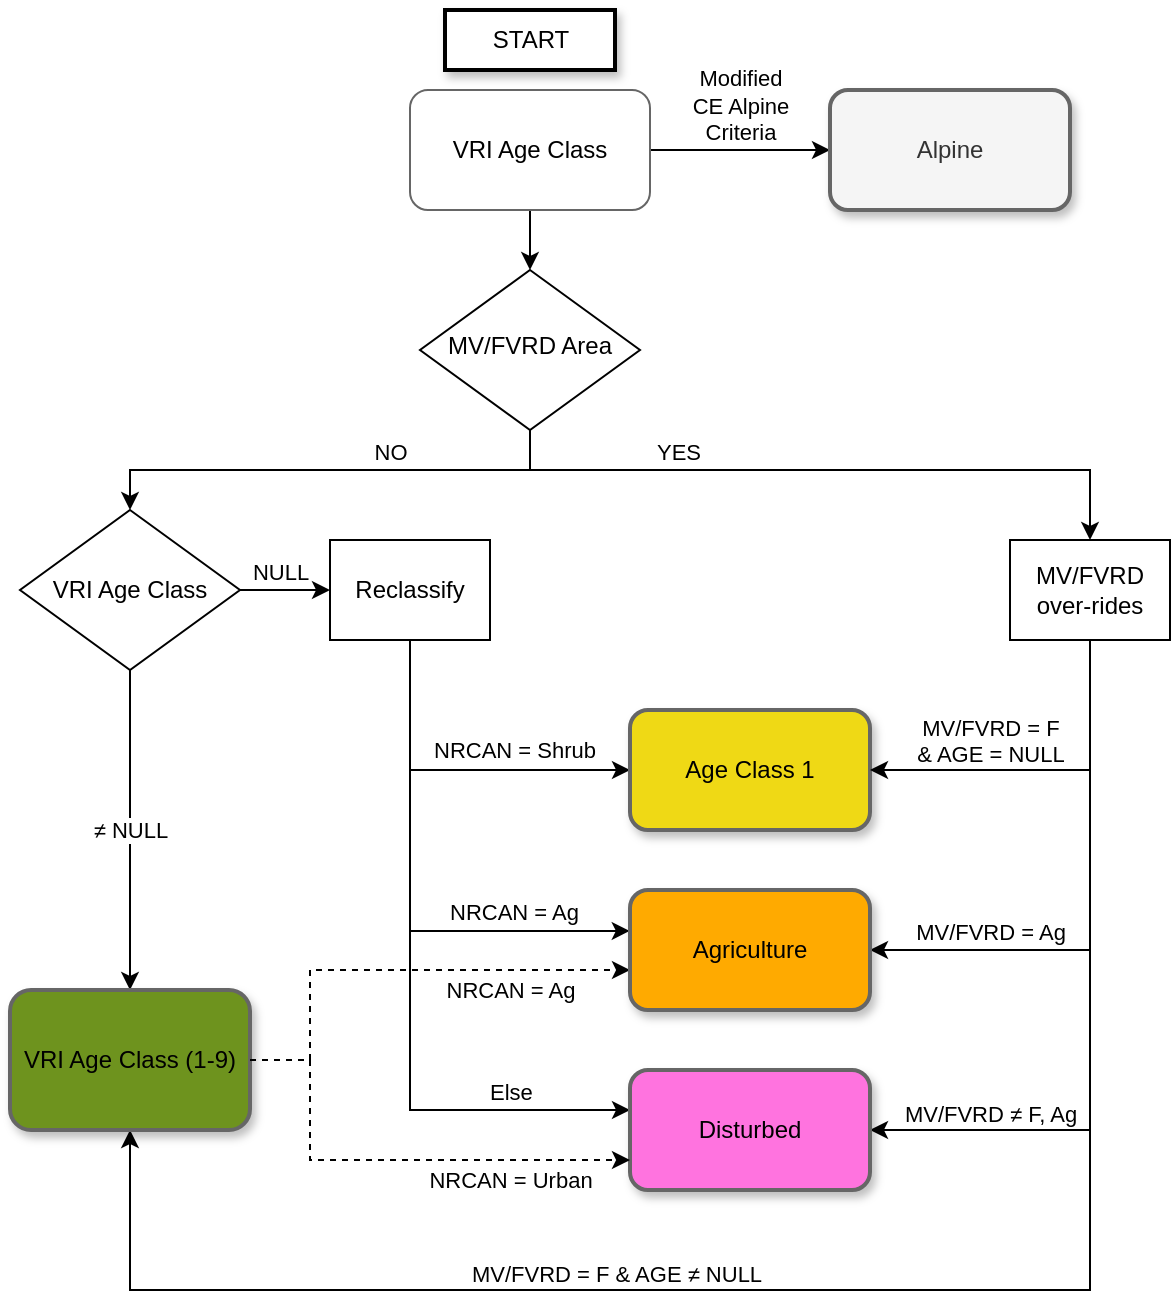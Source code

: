 <mxfile version="20.2.7" type="github">
  <diagram id="C5RBs43oDa-KdzZeNtuy" name="Page-1">
    <mxGraphModel dx="1808" dy="548" grid="1" gridSize="10" guides="1" tooltips="1" connect="1" arrows="1" fold="1" page="1" pageScale="1" pageWidth="827" pageHeight="1169" math="0" shadow="0">
      <root>
        <mxCell id="WIyWlLk6GJQsqaUBKTNV-0" />
        <mxCell id="WIyWlLk6GJQsqaUBKTNV-1" parent="WIyWlLk6GJQsqaUBKTNV-0" />
        <mxCell id="ueiq7wPYFO3_b5HzsMcq-4" value="Modified&lt;br&gt;CE Alpine&lt;br&gt;Criteria" style="edgeStyle=orthogonalEdgeStyle;rounded=0;orthogonalLoop=1;jettySize=auto;html=1;verticalAlign=bottom;exitX=1;exitY=0.5;exitDx=0;exitDy=0;" parent="WIyWlLk6GJQsqaUBKTNV-1" source="kIeemwHblsIFQWVnTqll-1" target="ueiq7wPYFO3_b5HzsMcq-3" edge="1">
          <mxGeometry relative="1" as="geometry">
            <mxPoint x="-810" y="285" as="sourcePoint" />
          </mxGeometry>
        </mxCell>
        <mxCell id="ueiq7wPYFO3_b5HzsMcq-6" value="NRCAN = Ag" style="edgeStyle=orthogonalEdgeStyle;rounded=0;orthogonalLoop=1;jettySize=auto;html=1;labelPosition=right;verticalLabelPosition=top;align=left;verticalAlign=bottom;entryX=-0.001;entryY=0.341;entryDx=0;entryDy=0;entryPerimeter=0;" parent="WIyWlLk6GJQsqaUBKTNV-1" source="ueiq7wPYFO3_b5HzsMcq-1" target="u6n3ilZ5qnTQI06MdBP8-13" edge="1">
          <mxGeometry x="0.284" relative="1" as="geometry">
            <Array as="points">
              <mxPoint x="-600" y="611" />
            </Array>
            <mxPoint x="-440" y="570" as="targetPoint" />
            <mxPoint as="offset" />
          </mxGeometry>
        </mxCell>
        <mxCell id="ueiq7wPYFO3_b5HzsMcq-9" value="NRCAN = Shrub" style="edgeStyle=orthogonalEdgeStyle;rounded=0;orthogonalLoop=1;jettySize=auto;html=1;" parent="WIyWlLk6GJQsqaUBKTNV-1" source="ueiq7wPYFO3_b5HzsMcq-1" target="ueiq7wPYFO3_b5HzsMcq-8" edge="1">
          <mxGeometry x="0.333" y="10" relative="1" as="geometry">
            <Array as="points">
              <mxPoint x="-600" y="530" />
            </Array>
            <mxPoint as="offset" />
          </mxGeometry>
        </mxCell>
        <mxCell id="u6n3ilZ5qnTQI06MdBP8-18" value="Else" style="edgeStyle=orthogonalEdgeStyle;rounded=0;orthogonalLoop=1;jettySize=auto;html=1;labelPosition=right;verticalLabelPosition=top;align=left;verticalAlign=bottom;" parent="WIyWlLk6GJQsqaUBKTNV-1" source="ueiq7wPYFO3_b5HzsMcq-1" target="u6n3ilZ5qnTQI06MdBP8-17" edge="1">
          <mxGeometry x="0.579" relative="1" as="geometry">
            <Array as="points">
              <mxPoint x="-600" y="700" />
            </Array>
            <mxPoint as="offset" />
          </mxGeometry>
        </mxCell>
        <mxCell id="ueiq7wPYFO3_b5HzsMcq-1" value="Reclassify" style="whiteSpace=wrap;html=1;rounded=0;" parent="WIyWlLk6GJQsqaUBKTNV-1" vertex="1">
          <mxGeometry x="-640" y="415" width="80" height="50" as="geometry" />
        </mxCell>
        <mxCell id="ueiq7wPYFO3_b5HzsMcq-3" value="Alpine" style="whiteSpace=wrap;html=1;rounded=1;fillColor=#f5f5f5;fontColor=#333333;strokeColor=#666666;shadow=1;strokeWidth=2;" parent="WIyWlLk6GJQsqaUBKTNV-1" vertex="1">
          <mxGeometry x="-390" y="190" width="120" height="60" as="geometry" />
        </mxCell>
        <mxCell id="ueiq7wPYFO3_b5HzsMcq-8" value="Age Class 1" style="whiteSpace=wrap;html=1;rounded=1;fillColor=#efd915;strokeColor=#666666;shadow=1;strokeWidth=2;" parent="WIyWlLk6GJQsqaUBKTNV-1" vertex="1">
          <mxGeometry x="-490" y="500" width="120" height="60" as="geometry" />
        </mxCell>
        <mxCell id="kIeemwHblsIFQWVnTqll-4" style="edgeStyle=orthogonalEdgeStyle;rounded=0;orthogonalLoop=1;jettySize=auto;html=1;exitX=0.5;exitY=1;exitDx=0;exitDy=0;entryX=1;entryY=0.5;entryDx=0;entryDy=0;" edge="1" parent="WIyWlLk6GJQsqaUBKTNV-1" source="ueiq7wPYFO3_b5HzsMcq-11" target="u6n3ilZ5qnTQI06MdBP8-17">
          <mxGeometry relative="1" as="geometry">
            <Array as="points">
              <mxPoint x="-260" y="465" />
              <mxPoint x="-260" y="710" />
            </Array>
          </mxGeometry>
        </mxCell>
        <mxCell id="kIeemwHblsIFQWVnTqll-7" value="MV/FVRD&amp;nbsp;&lt;span style=&quot;text-align: left;&quot;&gt;≠&lt;/span&gt;&amp;nbsp;F, Ag" style="edgeLabel;html=1;align=center;verticalAlign=bottom;resizable=0;points=[];" vertex="1" connectable="0" parent="kIeemwHblsIFQWVnTqll-4">
          <mxGeometry x="-0.158" relative="1" as="geometry">
            <mxPoint x="-50" y="96" as="offset" />
          </mxGeometry>
        </mxCell>
        <mxCell id="kIeemwHblsIFQWVnTqll-8" value="&lt;span style=&quot;color: rgb(0, 0, 0); font-family: Helvetica; font-size: 11px; font-style: normal; font-variant-ligatures: normal; font-variant-caps: normal; font-weight: 400; letter-spacing: normal; orphans: 2; text-align: left; text-indent: 0px; text-transform: none; widows: 2; word-spacing: 0px; -webkit-text-stroke-width: 0px; background-color: rgb(255, 255, 255); text-decoration-thickness: initial; text-decoration-style: initial; text-decoration-color: initial; float: none; display: inline !important;&quot;&gt;MV/FVRD = Ag&lt;/span&gt;" style="edgeStyle=orthogonalEdgeStyle;rounded=0;orthogonalLoop=1;jettySize=auto;html=1;entryX=1;entryY=0.5;entryDx=0;entryDy=0;verticalAlign=bottom;" edge="1" parent="WIyWlLk6GJQsqaUBKTNV-1" source="ueiq7wPYFO3_b5HzsMcq-11" target="u6n3ilZ5qnTQI06MdBP8-13">
          <mxGeometry x="0.547" relative="1" as="geometry">
            <Array as="points">
              <mxPoint x="-260" y="620" />
            </Array>
            <mxPoint as="offset" />
          </mxGeometry>
        </mxCell>
        <mxCell id="kIeemwHblsIFQWVnTqll-9" style="edgeStyle=orthogonalEdgeStyle;rounded=0;orthogonalLoop=1;jettySize=auto;html=1;exitX=0.5;exitY=1;exitDx=0;exitDy=0;entryX=1;entryY=0.5;entryDx=0;entryDy=0;" edge="1" parent="WIyWlLk6GJQsqaUBKTNV-1" source="ueiq7wPYFO3_b5HzsMcq-11" target="ueiq7wPYFO3_b5HzsMcq-8">
          <mxGeometry relative="1" as="geometry" />
        </mxCell>
        <mxCell id="kIeemwHblsIFQWVnTqll-11" value="&lt;span style=&quot;text-align: left;&quot;&gt;MV/FVRD = F&lt;/span&gt;&lt;br style=&quot;text-align: left;&quot;&gt;&lt;span style=&quot;text-align: left;&quot;&gt;&amp;amp; AGE = NULL&lt;/span&gt;" style="edgeLabel;html=1;align=center;verticalAlign=bottom;resizable=0;points=[];" vertex="1" connectable="0" parent="kIeemwHblsIFQWVnTqll-9">
          <mxGeometry x="0.074" y="1" relative="1" as="geometry">
            <mxPoint x="-21" y="-1" as="offset" />
          </mxGeometry>
        </mxCell>
        <mxCell id="kIeemwHblsIFQWVnTqll-12" style="edgeStyle=orthogonalEdgeStyle;rounded=0;orthogonalLoop=1;jettySize=auto;html=1;entryX=0.5;entryY=1;entryDx=0;entryDy=0;" edge="1" parent="WIyWlLk6GJQsqaUBKTNV-1" source="ueiq7wPYFO3_b5HzsMcq-11" target="u6n3ilZ5qnTQI06MdBP8-12">
          <mxGeometry relative="1" as="geometry">
            <mxPoint x="-740" y="770" as="targetPoint" />
            <Array as="points">
              <mxPoint x="-260" y="790" />
              <mxPoint x="-740" y="790" />
            </Array>
          </mxGeometry>
        </mxCell>
        <mxCell id="kIeemwHblsIFQWVnTqll-13" value="&lt;span style=&quot;text-align: left;&quot;&gt;MV/FVRD = F&amp;nbsp;&lt;/span&gt;&lt;span style=&quot;text-align: left;&quot;&gt;&amp;amp; AGE ≠ NULL&lt;/span&gt;" style="edgeLabel;html=1;align=center;verticalAlign=bottom;resizable=0;points=[];" vertex="1" connectable="0" parent="kIeemwHblsIFQWVnTqll-12">
          <mxGeometry x="0.316" relative="1" as="geometry">
            <mxPoint x="20" as="offset" />
          </mxGeometry>
        </mxCell>
        <mxCell id="ueiq7wPYFO3_b5HzsMcq-11" value="MV/FVRD &lt;br&gt;over-rides" style="whiteSpace=wrap;html=1;rounded=0;" parent="WIyWlLk6GJQsqaUBKTNV-1" vertex="1">
          <mxGeometry x="-300" y="415" width="80" height="50" as="geometry" />
        </mxCell>
        <mxCell id="u6n3ilZ5qnTQI06MdBP8-2" value="NO" style="edgeStyle=orthogonalEdgeStyle;rounded=0;orthogonalLoop=1;jettySize=auto;html=1;verticalAlign=bottom;" parent="WIyWlLk6GJQsqaUBKTNV-1" source="u6n3ilZ5qnTQI06MdBP8-1" target="u6n3ilZ5qnTQI06MdBP8-7" edge="1">
          <mxGeometry x="-0.25" relative="1" as="geometry">
            <mxPoint x="-535" y="430" as="targetPoint" />
            <Array as="points">
              <mxPoint x="-540" y="380" />
              <mxPoint x="-740" y="380" />
            </Array>
            <mxPoint as="offset" />
          </mxGeometry>
        </mxCell>
        <mxCell id="u6n3ilZ5qnTQI06MdBP8-4" value="YES" style="edgeStyle=orthogonalEdgeStyle;rounded=0;orthogonalLoop=1;jettySize=auto;html=1;verticalAlign=bottom;entryX=0.5;entryY=0;entryDx=0;entryDy=0;" parent="WIyWlLk6GJQsqaUBKTNV-1" source="u6n3ilZ5qnTQI06MdBP8-1" edge="1" target="ueiq7wPYFO3_b5HzsMcq-11">
          <mxGeometry x="-0.438" relative="1" as="geometry">
            <mxPoint x="-440" y="320" as="targetPoint" />
            <mxPoint as="offset" />
            <Array as="points">
              <mxPoint x="-540" y="380" />
              <mxPoint x="-260" y="380" />
            </Array>
          </mxGeometry>
        </mxCell>
        <mxCell id="u6n3ilZ5qnTQI06MdBP8-1" value="MV/FVRD Area" style="rhombus;whiteSpace=wrap;html=1;shadow=0;fontFamily=Helvetica;fontSize=12;align=center;strokeWidth=1;spacing=6;spacingTop=-4;" parent="WIyWlLk6GJQsqaUBKTNV-1" vertex="1">
          <mxGeometry x="-595" y="280" width="110" height="80" as="geometry" />
        </mxCell>
        <mxCell id="u6n3ilZ5qnTQI06MdBP8-8" value="NULL" style="edgeStyle=orthogonalEdgeStyle;rounded=0;orthogonalLoop=1;jettySize=auto;html=1;verticalAlign=bottom;" parent="WIyWlLk6GJQsqaUBKTNV-1" source="u6n3ilZ5qnTQI06MdBP8-7" target="ueiq7wPYFO3_b5HzsMcq-1" edge="1">
          <mxGeometry x="-0.143" relative="1" as="geometry">
            <mxPoint as="offset" />
          </mxGeometry>
        </mxCell>
        <mxCell id="u6n3ilZ5qnTQI06MdBP8-15" value=" ≠ NULL" style="edgeStyle=orthogonalEdgeStyle;rounded=0;orthogonalLoop=1;jettySize=auto;html=1;" parent="WIyWlLk6GJQsqaUBKTNV-1" source="u6n3ilZ5qnTQI06MdBP8-7" target="u6n3ilZ5qnTQI06MdBP8-12" edge="1">
          <mxGeometry relative="1" as="geometry" />
        </mxCell>
        <mxCell id="u6n3ilZ5qnTQI06MdBP8-7" value="VRI Age Class" style="rhombus;whiteSpace=wrap;html=1;labelBackgroundColor=none;" parent="WIyWlLk6GJQsqaUBKTNV-1" vertex="1">
          <mxGeometry x="-795" y="400" width="110" height="80" as="geometry" />
        </mxCell>
        <mxCell id="1-B6I3vOIJy5WYEq4Dby-1" value="" style="edgeStyle=orthogonalEdgeStyle;rounded=0;orthogonalLoop=1;jettySize=auto;html=1;entryX=0;entryY=0.667;entryDx=0;entryDy=0;entryPerimeter=0;strokeColor=#000000;exitX=1;exitY=0.5;exitDx=0;exitDy=0;dashed=1;" parent="WIyWlLk6GJQsqaUBKTNV-1" source="u6n3ilZ5qnTQI06MdBP8-12" target="u6n3ilZ5qnTQI06MdBP8-13" edge="1">
          <mxGeometry relative="1" as="geometry">
            <mxPoint x="-600" y="530" as="targetPoint" />
            <Array as="points">
              <mxPoint x="-650" y="675" />
              <mxPoint x="-650" y="630" />
            </Array>
          </mxGeometry>
        </mxCell>
        <mxCell id="1-B6I3vOIJy5WYEq4Dby-4" value="&lt;span style=&quot;text-align: left;&quot;&gt;NRCAN = Ag&lt;/span&gt;" style="edgeLabel;html=1;align=center;verticalAlign=middle;resizable=0;points=[];" parent="1-B6I3vOIJy5WYEq4Dby-1" vertex="1" connectable="0">
          <mxGeometry x="0.259" y="1" relative="1" as="geometry">
            <mxPoint x="27" y="11" as="offset" />
          </mxGeometry>
        </mxCell>
        <mxCell id="u6n3ilZ5qnTQI06MdBP8-12" value="VRI Age Class (1-9)" style="whiteSpace=wrap;html=1;rounded=1;fillColor=#6e931e;strokeColor=#666666;shadow=1;strokeWidth=2;" parent="WIyWlLk6GJQsqaUBKTNV-1" vertex="1">
          <mxGeometry x="-800" y="640" width="120" height="70" as="geometry" />
        </mxCell>
        <mxCell id="u6n3ilZ5qnTQI06MdBP8-13" value="Agriculture" style="whiteSpace=wrap;html=1;rounded=1;labelBackgroundColor=none;fillColor=#ffaa00;strokeColor=#666666;shadow=1;strokeWidth=2;" parent="WIyWlLk6GJQsqaUBKTNV-1" vertex="1">
          <mxGeometry x="-490" y="590" width="120" height="60" as="geometry" />
        </mxCell>
        <mxCell id="u6n3ilZ5qnTQI06MdBP8-17" value="Disturbed" style="whiteSpace=wrap;html=1;rounded=1;fillColor=#ff73df;strokeColor=#666666;fontColor=#000000;shadow=1;strokeWidth=2;" parent="WIyWlLk6GJQsqaUBKTNV-1" vertex="1">
          <mxGeometry x="-490" y="680" width="120" height="60" as="geometry" />
        </mxCell>
        <mxCell id="1-B6I3vOIJy5WYEq4Dby-3" value="" style="edgeStyle=orthogonalEdgeStyle;rounded=0;orthogonalLoop=1;jettySize=auto;html=1;strokeColor=#000000;entryX=0;entryY=0.75;entryDx=0;entryDy=0;exitX=1;exitY=0.5;exitDx=0;exitDy=0;dashed=1;" parent="WIyWlLk6GJQsqaUBKTNV-1" source="u6n3ilZ5qnTQI06MdBP8-12" target="u6n3ilZ5qnTQI06MdBP8-17" edge="1">
          <mxGeometry relative="1" as="geometry">
            <mxPoint x="-700" y="590" as="sourcePoint" />
            <mxPoint x="-600" y="710" as="targetPoint" />
            <Array as="points">
              <mxPoint x="-650" y="675" />
              <mxPoint x="-650" y="725" />
            </Array>
          </mxGeometry>
        </mxCell>
        <mxCell id="1-B6I3vOIJy5WYEq4Dby-5" value="NRCAN = Urban" style="edgeLabel;html=1;align=center;verticalAlign=middle;resizable=0;points=[];" parent="1-B6I3vOIJy5WYEq4Dby-3" vertex="1" connectable="0">
          <mxGeometry x="0.608" y="2" relative="1" as="geometry">
            <mxPoint x="-13" y="12" as="offset" />
          </mxGeometry>
        </mxCell>
        <mxCell id="6vE_cWJnm8jkdgs_ab27-2" value="START" style="rounded=0;whiteSpace=wrap;html=1;shadow=1;strokeWidth=2;" parent="WIyWlLk6GJQsqaUBKTNV-1" vertex="1">
          <mxGeometry x="-582.5" y="150" width="85" height="30" as="geometry" />
        </mxCell>
        <mxCell id="kIeemwHblsIFQWVnTqll-2" value="" style="edgeStyle=orthogonalEdgeStyle;rounded=0;orthogonalLoop=1;jettySize=auto;html=1;" edge="1" parent="WIyWlLk6GJQsqaUBKTNV-1" source="kIeemwHblsIFQWVnTqll-1" target="u6n3ilZ5qnTQI06MdBP8-1">
          <mxGeometry relative="1" as="geometry" />
        </mxCell>
        <mxCell id="kIeemwHblsIFQWVnTqll-1" value="VRI Age Class" style="whiteSpace=wrap;html=1;rounded=1;fillColor=#FFFFFF;strokeColor=#666666;shadow=0;strokeWidth=1;" vertex="1" parent="WIyWlLk6GJQsqaUBKTNV-1">
          <mxGeometry x="-600" y="190" width="120" height="60" as="geometry" />
        </mxCell>
      </root>
    </mxGraphModel>
  </diagram>
</mxfile>
